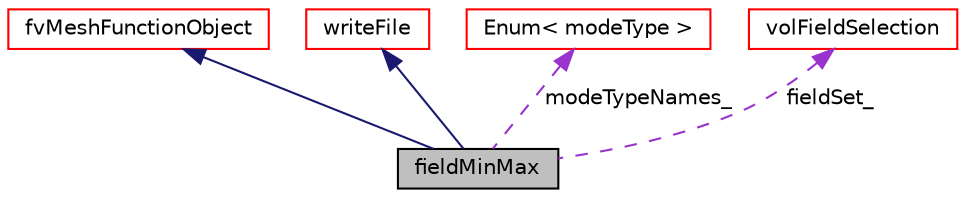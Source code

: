 digraph "fieldMinMax"
{
  bgcolor="transparent";
  edge [fontname="Helvetica",fontsize="10",labelfontname="Helvetica",labelfontsize="10"];
  node [fontname="Helvetica",fontsize="10",shape=record];
  Node1 [label="fieldMinMax",height=0.2,width=0.4,color="black", fillcolor="grey75", style="filled" fontcolor="black"];
  Node2 -> Node1 [dir="back",color="midnightblue",fontsize="10",style="solid",fontname="Helvetica"];
  Node2 [label="fvMeshFunctionObject",height=0.2,width=0.4,color="red",URL="$classFoam_1_1functionObjects_1_1fvMeshFunctionObject.html",tooltip="Specialization of Foam::functionObject for an Foam::fvMesh, providing a reference to the Foam::fvMesh..."];
  Node3 -> Node1 [dir="back",color="midnightblue",fontsize="10",style="solid",fontname="Helvetica"];
  Node3 [label="writeFile",height=0.2,width=0.4,color="red",URL="$classFoam_1_1functionObjects_1_1writeFile.html",tooltip="functionObject base class for writing single files "];
  Node4 -> Node1 [dir="back",color="darkorchid3",fontsize="10",style="dashed",label=" modeTypeNames_" ,fontname="Helvetica"];
  Node4 [label="Enum\< modeType \>",height=0.2,width=0.4,color="red",URL="$classFoam_1_1Enum.html"];
  Node5 -> Node1 [dir="back",color="darkorchid3",fontsize="10",style="dashed",label=" fieldSet_" ,fontname="Helvetica"];
  Node5 [label="volFieldSelection",height=0.2,width=0.4,color="red",URL="$classFoam_1_1functionObjects_1_1volFieldSelection.html",tooltip="Helper class to manage solver field selections. "];
}
